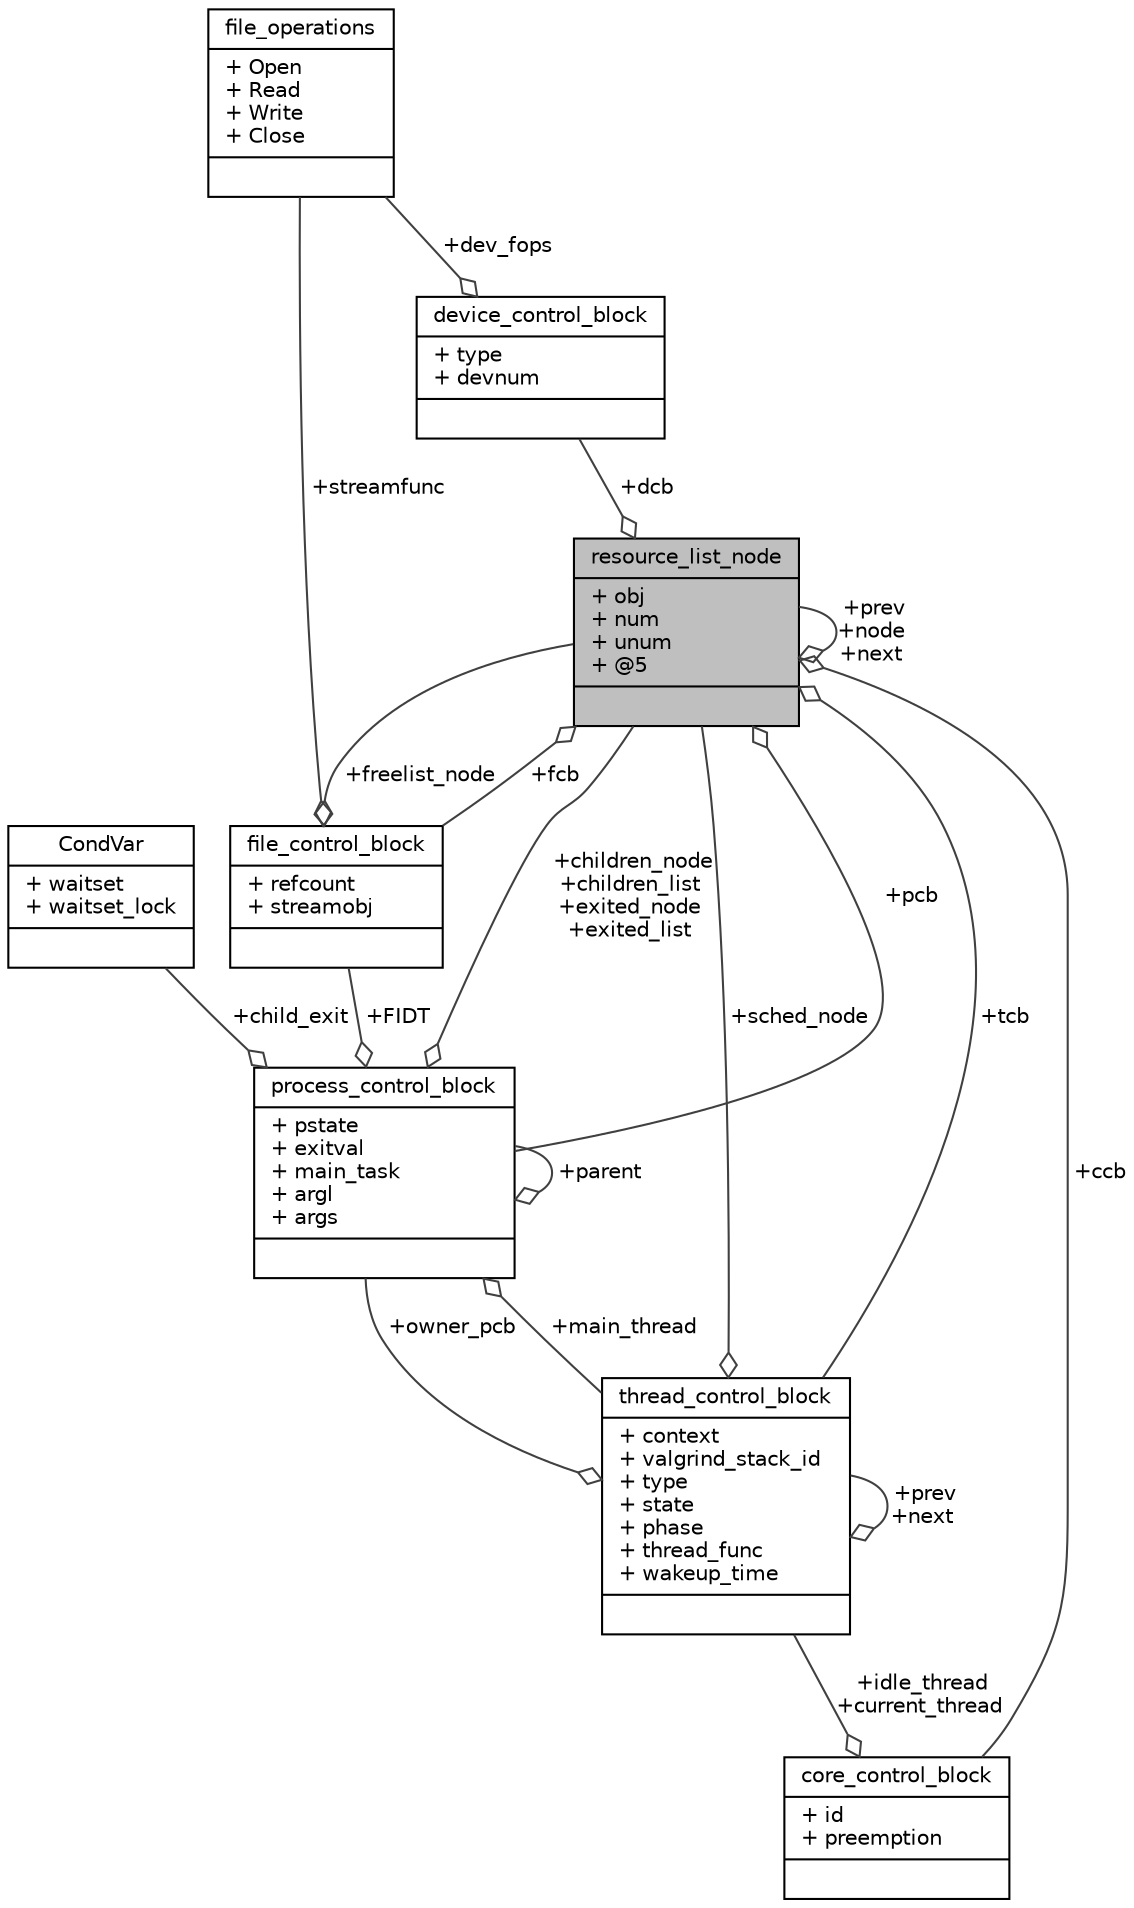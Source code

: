 digraph "resource_list_node"
{
  edge [fontname="Helvetica",fontsize="10",labelfontname="Helvetica",labelfontsize="10"];
  node [fontname="Helvetica",fontsize="10",shape=record];
  Node1 [label="{resource_list_node\n|+ obj\l+ num\l+ unum\l+ @5\l|}",height=0.2,width=0.4,color="black", fillcolor="grey75", style="filled", fontcolor="black"];
  Node2 -> Node1 [color="grey25",fontsize="10",style="solid",label=" +pcb" ,arrowhead="odiamond",fontname="Helvetica"];
  Node2 [label="{process_control_block\n|+ pstate\l+ exitval\l+ main_task\l+ argl\l+ args\l|}",height=0.2,width=0.4,color="black", fillcolor="white", style="filled",URL="$structprocess__control__block.html",tooltip="Process Control Block. "];
  Node3 -> Node2 [color="grey25",fontsize="10",style="solid",label=" +child_exit" ,arrowhead="odiamond",fontname="Helvetica"];
  Node3 [label="{CondVar\n|+ waitset\l+ waitset_lock\l|}",height=0.2,width=0.4,color="black", fillcolor="white", style="filled",URL="$structCondVar.html",tooltip="Condition variables. "];
  Node2 -> Node2 [color="grey25",fontsize="10",style="solid",label=" +parent" ,arrowhead="odiamond",fontname="Helvetica"];
  Node1 -> Node2 [color="grey25",fontsize="10",style="solid",label=" +children_node\n+children_list\n+exited_node\n+exited_list" ,arrowhead="odiamond",fontname="Helvetica"];
  Node4 -> Node2 [color="grey25",fontsize="10",style="solid",label=" +FIDT" ,arrowhead="odiamond",fontname="Helvetica"];
  Node4 [label="{file_control_block\n|+ refcount\l+ streamobj\l|}",height=0.2,width=0.4,color="black", fillcolor="white", style="filled",URL="$structfile__control__block.html",tooltip="The file control block. "];
  Node1 -> Node4 [color="grey25",fontsize="10",style="solid",label=" +freelist_node" ,arrowhead="odiamond",fontname="Helvetica"];
  Node5 -> Node4 [color="grey25",fontsize="10",style="solid",label=" +streamfunc" ,arrowhead="odiamond",fontname="Helvetica"];
  Node5 [label="{file_operations\n|+ Open\l+ Read\l+ Write\l+ Close\l|}",height=0.2,width=0.4,color="black", fillcolor="white", style="filled",URL="$structfile__operations.html",tooltip="The device-specific file operations table. "];
  Node6 -> Node2 [color="grey25",fontsize="10",style="solid",label=" +main_thread" ,arrowhead="odiamond",fontname="Helvetica"];
  Node6 [label="{thread_control_block\n|+ context\l+ valgrind_stack_id\l+ type\l+ state\l+ phase\l+ thread_func\l+ wakeup_time\l|}",height=0.2,width=0.4,color="black", fillcolor="white", style="filled",URL="$structthread__control__block.html",tooltip="The thread control block. "];
  Node2 -> Node6 [color="grey25",fontsize="10",style="solid",label=" +owner_pcb" ,arrowhead="odiamond",fontname="Helvetica"];
  Node1 -> Node6 [color="grey25",fontsize="10",style="solid",label=" +sched_node" ,arrowhead="odiamond",fontname="Helvetica"];
  Node6 -> Node6 [color="grey25",fontsize="10",style="solid",label=" +prev\n+next" ,arrowhead="odiamond",fontname="Helvetica"];
  Node1 -> Node1 [color="grey25",fontsize="10",style="solid",label=" +prev\n+node\n+next" ,arrowhead="odiamond",fontname="Helvetica"];
  Node7 -> Node1 [color="grey25",fontsize="10",style="solid",label=" +ccb" ,arrowhead="odiamond",fontname="Helvetica"];
  Node7 [label="{core_control_block\n|+ id\l+ preemption\l|}",height=0.2,width=0.4,color="black", fillcolor="white", style="filled",URL="$structcore__control__block.html",tooltip="Core control block. "];
  Node6 -> Node7 [color="grey25",fontsize="10",style="solid",label=" +idle_thread\n+current_thread" ,arrowhead="odiamond",fontname="Helvetica"];
  Node8 -> Node1 [color="grey25",fontsize="10",style="solid",label=" +dcb" ,arrowhead="odiamond",fontname="Helvetica"];
  Node8 [label="{device_control_block\n|+ type\l+ devnum\l|}",height=0.2,width=0.4,color="black", fillcolor="white", style="filled",URL="$structdevice__control__block.html",tooltip="Device control block. "];
  Node5 -> Node8 [color="grey25",fontsize="10",style="solid",label=" +dev_fops" ,arrowhead="odiamond",fontname="Helvetica"];
  Node4 -> Node1 [color="grey25",fontsize="10",style="solid",label=" +fcb" ,arrowhead="odiamond",fontname="Helvetica"];
  Node6 -> Node1 [color="grey25",fontsize="10",style="solid",label=" +tcb" ,arrowhead="odiamond",fontname="Helvetica"];
}
